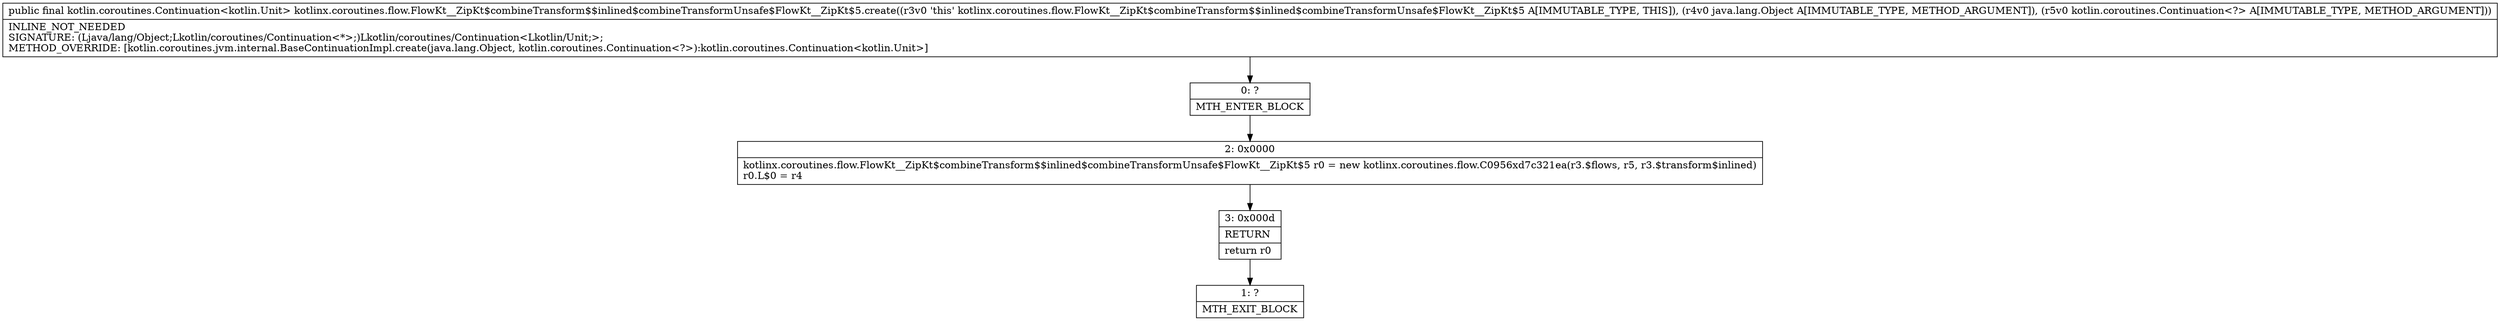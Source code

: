 digraph "CFG forkotlinx.coroutines.flow.FlowKt__ZipKt$combineTransform$$inlined$combineTransformUnsafe$FlowKt__ZipKt$5.create(Ljava\/lang\/Object;Lkotlin\/coroutines\/Continuation;)Lkotlin\/coroutines\/Continuation;" {
Node_0 [shape=record,label="{0\:\ ?|MTH_ENTER_BLOCK\l}"];
Node_2 [shape=record,label="{2\:\ 0x0000|kotlinx.coroutines.flow.FlowKt__ZipKt$combineTransform$$inlined$combineTransformUnsafe$FlowKt__ZipKt$5 r0 = new kotlinx.coroutines.flow.C0956xd7c321ea(r3.$flows, r5, r3.$transform$inlined)\lr0.L$0 = r4\l}"];
Node_3 [shape=record,label="{3\:\ 0x000d|RETURN\l|return r0\l}"];
Node_1 [shape=record,label="{1\:\ ?|MTH_EXIT_BLOCK\l}"];
MethodNode[shape=record,label="{public final kotlin.coroutines.Continuation\<kotlin.Unit\> kotlinx.coroutines.flow.FlowKt__ZipKt$combineTransform$$inlined$combineTransformUnsafe$FlowKt__ZipKt$5.create((r3v0 'this' kotlinx.coroutines.flow.FlowKt__ZipKt$combineTransform$$inlined$combineTransformUnsafe$FlowKt__ZipKt$5 A[IMMUTABLE_TYPE, THIS]), (r4v0 java.lang.Object A[IMMUTABLE_TYPE, METHOD_ARGUMENT]), (r5v0 kotlin.coroutines.Continuation\<?\> A[IMMUTABLE_TYPE, METHOD_ARGUMENT]))  | INLINE_NOT_NEEDED\lSIGNATURE: (Ljava\/lang\/Object;Lkotlin\/coroutines\/Continuation\<*\>;)Lkotlin\/coroutines\/Continuation\<Lkotlin\/Unit;\>;\lMETHOD_OVERRIDE: [kotlin.coroutines.jvm.internal.BaseContinuationImpl.create(java.lang.Object, kotlin.coroutines.Continuation\<?\>):kotlin.coroutines.Continuation\<kotlin.Unit\>]\l}"];
MethodNode -> Node_0;Node_0 -> Node_2;
Node_2 -> Node_3;
Node_3 -> Node_1;
}

